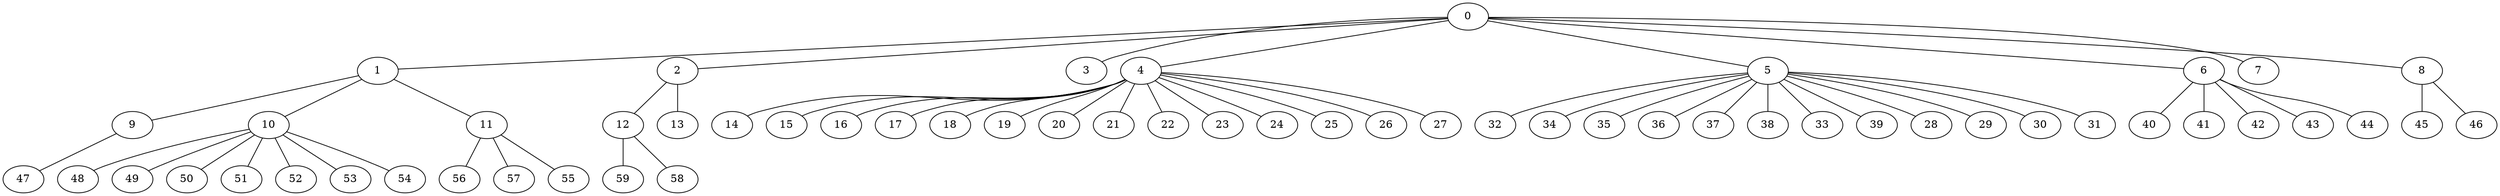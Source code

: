 
graph graphname {
    0 -- 1
0 -- 2
0 -- 3
0 -- 4
0 -- 5
0 -- 6
0 -- 7
0 -- 8
1 -- 9
1 -- 10
1 -- 11
2 -- 12
2 -- 13
4 -- 14
4 -- 15
4 -- 16
4 -- 17
4 -- 18
4 -- 19
4 -- 20
4 -- 21
4 -- 22
4 -- 23
4 -- 24
4 -- 25
4 -- 26
4 -- 27
5 -- 32
5 -- 34
5 -- 35
5 -- 36
5 -- 37
5 -- 38
5 -- 33
5 -- 39
5 -- 28
5 -- 29
5 -- 30
5 -- 31
6 -- 40
6 -- 41
6 -- 42
6 -- 43
6 -- 44
8 -- 45
8 -- 46
9 -- 47
10 -- 48
10 -- 49
10 -- 50
10 -- 51
10 -- 52
10 -- 53
10 -- 54
11 -- 56
11 -- 57
11 -- 55
12 -- 59
12 -- 58

}
